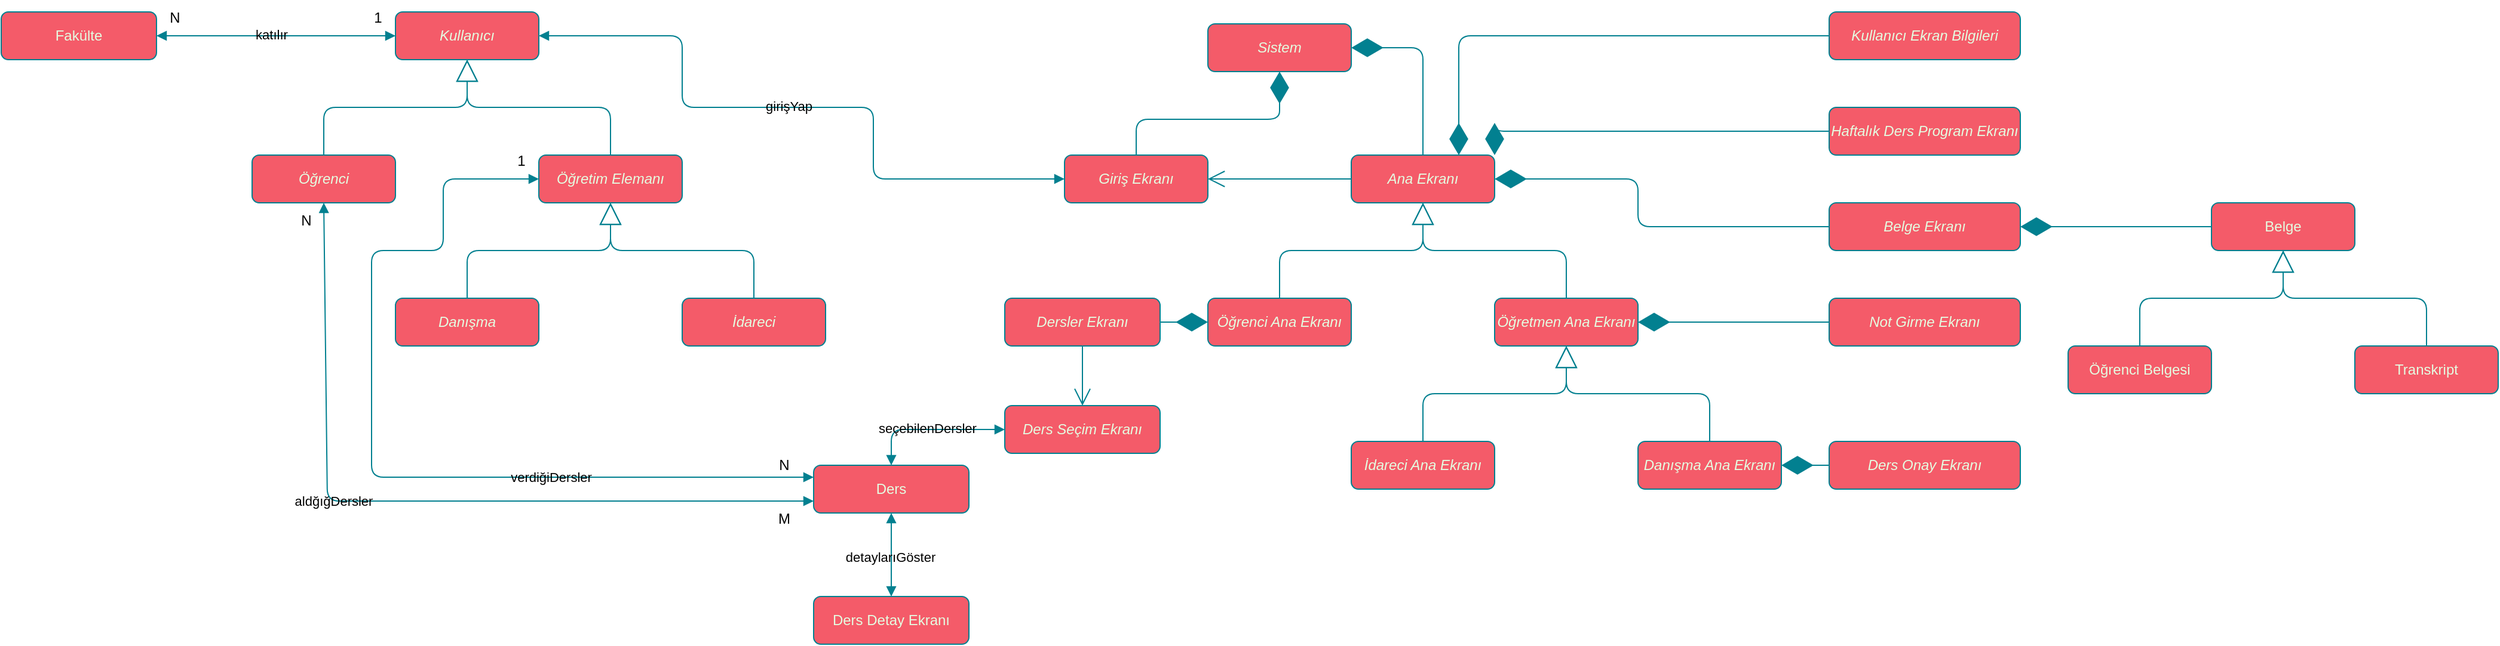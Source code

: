 <mxfile version="24.2.5" type="device">
  <diagram id="C5RBs43oDa-KdzZeNtuy" name="Page-1">
    <mxGraphModel dx="1034" dy="654" grid="1" gridSize="10" guides="1" tooltips="1" connect="1" arrows="1" fold="1" page="1" pageScale="1" pageWidth="2500" pageHeight="700" background="none" math="0" shadow="0">
      <root>
        <mxCell id="WIyWlLk6GJQsqaUBKTNV-0" />
        <mxCell id="WIyWlLk6GJQsqaUBKTNV-1" parent="WIyWlLk6GJQsqaUBKTNV-0" />
        <mxCell id="HRsbSEC_UIwpaZMOYt87-22" value="&lt;span style=&quot;font-style: italic; text-wrap: nowrap;&quot;&gt;Kullanıcı&lt;/span&gt;" style="html=1;whiteSpace=wrap;rounded=1;labelBackgroundColor=none;fillColor=#F45B69;strokeColor=#028090;fontColor=#E4FDE1;" parent="WIyWlLk6GJQsqaUBKTNV-1" vertex="1">
          <mxGeometry x="480" y="120" width="120" height="40" as="geometry" />
        </mxCell>
        <mxCell id="HRsbSEC_UIwpaZMOYt87-24" value="&lt;span style=&quot;font-style: italic; text-wrap: nowrap;&quot;&gt;Öğrenci&lt;/span&gt;" style="html=1;whiteSpace=wrap;rounded=1;labelBackgroundColor=none;fillColor=#F45B69;strokeColor=#028090;fontColor=#E4FDE1;" parent="WIyWlLk6GJQsqaUBKTNV-1" vertex="1">
          <mxGeometry x="360" y="240" width="120" height="40" as="geometry" />
        </mxCell>
        <mxCell id="HRsbSEC_UIwpaZMOYt87-25" value="&lt;span style=&quot;font-style: italic; text-wrap: nowrap;&quot;&gt;Öğretim Elemanı&lt;/span&gt;" style="html=1;whiteSpace=wrap;rounded=1;labelBackgroundColor=none;fillColor=#F45B69;strokeColor=#028090;fontColor=#E4FDE1;" parent="WIyWlLk6GJQsqaUBKTNV-1" vertex="1">
          <mxGeometry x="600" y="240" width="120" height="40" as="geometry" />
        </mxCell>
        <mxCell id="HRsbSEC_UIwpaZMOYt87-26" value="&lt;span style=&quot;font-style: italic; text-wrap: nowrap;&quot;&gt;Danışma&lt;/span&gt;" style="html=1;whiteSpace=wrap;rounded=1;labelBackgroundColor=none;fillColor=#F45B69;strokeColor=#028090;fontColor=#E4FDE1;" parent="WIyWlLk6GJQsqaUBKTNV-1" vertex="1">
          <mxGeometry x="480" y="360" width="120" height="40" as="geometry" />
        </mxCell>
        <mxCell id="HRsbSEC_UIwpaZMOYt87-27" value="&lt;i&gt;İdareci&lt;/i&gt;" style="html=1;whiteSpace=wrap;align=center;rounded=1;labelBackgroundColor=none;fillColor=#F45B69;strokeColor=#028090;fontColor=#E4FDE1;" parent="WIyWlLk6GJQsqaUBKTNV-1" vertex="1">
          <mxGeometry x="720" y="360" width="120" height="40" as="geometry" />
        </mxCell>
        <mxCell id="HRsbSEC_UIwpaZMOYt87-35" value="&lt;span style=&quot;font-style: italic; text-wrap: nowrap;&quot;&gt;Sistem&lt;/span&gt;" style="html=1;whiteSpace=wrap;rounded=1;labelBackgroundColor=none;fillColor=#F45B69;strokeColor=#028090;fontColor=#E4FDE1;" parent="WIyWlLk6GJQsqaUBKTNV-1" vertex="1">
          <mxGeometry x="1160" y="130" width="120" height="40" as="geometry" />
        </mxCell>
        <mxCell id="HRsbSEC_UIwpaZMOYt87-36" value="&lt;span style=&quot;text-wrap: nowrap;&quot;&gt;&lt;i&gt;Ana Ekranı&lt;/i&gt;&lt;/span&gt;" style="html=1;whiteSpace=wrap;rounded=1;labelBackgroundColor=none;fillColor=#F45B69;strokeColor=#028090;fontColor=#E4FDE1;" parent="WIyWlLk6GJQsqaUBKTNV-1" vertex="1">
          <mxGeometry x="1280" y="240" width="120" height="40" as="geometry" />
        </mxCell>
        <mxCell id="HRsbSEC_UIwpaZMOYt87-37" value="&lt;span style=&quot;font-style: italic; text-wrap: nowrap;&quot;&gt;Giriş Ekranı&lt;/span&gt;" style="html=1;whiteSpace=wrap;rounded=1;labelBackgroundColor=none;fillColor=#F45B69;strokeColor=#028090;fontColor=#E4FDE1;" parent="WIyWlLk6GJQsqaUBKTNV-1" vertex="1">
          <mxGeometry x="1040" y="240" width="120" height="40" as="geometry" />
        </mxCell>
        <mxCell id="HRsbSEC_UIwpaZMOYt87-39" value="" style="endArrow=diamondThin;endFill=1;endSize=24;html=1;rounded=1;exitX=0.5;exitY=0;exitDx=0;exitDy=0;entryX=1;entryY=0.5;entryDx=0;entryDy=0;labelBackgroundColor=none;strokeColor=#028090;fontColor=default;" parent="WIyWlLk6GJQsqaUBKTNV-1" source="HRsbSEC_UIwpaZMOYt87-36" target="HRsbSEC_UIwpaZMOYt87-35" edge="1">
          <mxGeometry width="160" relative="1" as="geometry">
            <mxPoint x="1320" y="190" as="sourcePoint" />
            <mxPoint x="1400" y="189.5" as="targetPoint" />
            <Array as="points">
              <mxPoint x="1340" y="190" />
              <mxPoint x="1340" y="150" />
            </Array>
          </mxGeometry>
        </mxCell>
        <mxCell id="HRsbSEC_UIwpaZMOYt87-47" value="&lt;span style=&quot;text-wrap: nowrap;&quot;&gt;&lt;i&gt;Öğrenci Ana Ekranı&lt;/i&gt;&lt;/span&gt;" style="html=1;whiteSpace=wrap;rounded=1;labelBackgroundColor=none;fillColor=#F45B69;strokeColor=#028090;fontColor=#E4FDE1;" parent="WIyWlLk6GJQsqaUBKTNV-1" vertex="1">
          <mxGeometry x="1160" y="360" width="120" height="40" as="geometry" />
        </mxCell>
        <mxCell id="HRsbSEC_UIwpaZMOYt87-48" value="&lt;span style=&quot;text-wrap: nowrap;&quot;&gt;&lt;i&gt;İdareci Ana Ekranı&lt;/i&gt;&lt;/span&gt;" style="html=1;whiteSpace=wrap;rounded=1;strokeColor=#028090;labelBackgroundColor=none;fillColor=#F45B69;fontColor=#E4FDE1;" parent="WIyWlLk6GJQsqaUBKTNV-1" vertex="1">
          <mxGeometry x="1280" y="480" width="120" height="40" as="geometry" />
        </mxCell>
        <mxCell id="HRsbSEC_UIwpaZMOYt87-49" value="&lt;span style=&quot;text-wrap: nowrap;&quot;&gt;&lt;i&gt;Danışma Ana Ekranı&lt;/i&gt;&lt;/span&gt;" style="html=1;whiteSpace=wrap;rounded=1;labelBackgroundColor=none;fillColor=#F45B69;strokeColor=#028090;fontColor=#E4FDE1;" parent="WIyWlLk6GJQsqaUBKTNV-1" vertex="1">
          <mxGeometry x="1520" y="480" width="120" height="40" as="geometry" />
        </mxCell>
        <mxCell id="HRsbSEC_UIwpaZMOYt87-50" value="&lt;span style=&quot;text-wrap: nowrap;&quot;&gt;&lt;i&gt;Öğretmen Ana Ekranı&lt;/i&gt;&lt;/span&gt;" style="html=1;whiteSpace=wrap;rounded=1;labelBackgroundColor=none;fillColor=#F45B69;strokeColor=#028090;fontColor=#E4FDE1;" parent="WIyWlLk6GJQsqaUBKTNV-1" vertex="1">
          <mxGeometry x="1400" y="360" width="120" height="40" as="geometry" />
        </mxCell>
        <mxCell id="HRsbSEC_UIwpaZMOYt87-58" value="" style="endArrow=diamondThin;endFill=1;endSize=24;html=1;rounded=1;entryX=0.5;entryY=1;entryDx=0;entryDy=0;labelBackgroundColor=none;strokeColor=#028090;fontColor=default;" parent="WIyWlLk6GJQsqaUBKTNV-1" edge="1">
          <mxGeometry width="160" relative="1" as="geometry">
            <mxPoint x="1100" y="240" as="sourcePoint" />
            <mxPoint x="1220" y="170" as="targetPoint" />
            <Array as="points">
              <mxPoint x="1100" y="210" />
              <mxPoint x="1220" y="210" />
            </Array>
          </mxGeometry>
        </mxCell>
        <mxCell id="HRsbSEC_UIwpaZMOYt87-59" value="&lt;span style=&quot;text-wrap: nowrap;&quot;&gt;&lt;i&gt;Dersler Ekranı&lt;/i&gt;&lt;/span&gt;" style="html=1;whiteSpace=wrap;rounded=1;labelBackgroundColor=none;fillColor=#F45B69;strokeColor=#028090;fontColor=#E4FDE1;" parent="WIyWlLk6GJQsqaUBKTNV-1" vertex="1">
          <mxGeometry x="990" y="360" width="130" height="40" as="geometry" />
        </mxCell>
        <mxCell id="HRsbSEC_UIwpaZMOYt87-60" value="&lt;span style=&quot;text-wrap: nowrap;&quot;&gt;&lt;i&gt;Belge Ekranı&lt;/i&gt;&lt;/span&gt;" style="html=1;whiteSpace=wrap;rounded=1;labelBackgroundColor=none;fillColor=#F45B69;strokeColor=#028090;fontColor=#E4FDE1;" parent="WIyWlLk6GJQsqaUBKTNV-1" vertex="1">
          <mxGeometry x="1680" y="280" width="160" height="40" as="geometry" />
        </mxCell>
        <mxCell id="HRsbSEC_UIwpaZMOYt87-61" value="&lt;span style=&quot;text-wrap: nowrap;&quot;&gt;&lt;i&gt;Haftalık Ders Program Ekranı&lt;/i&gt;&lt;/span&gt;" style="html=1;whiteSpace=wrap;rounded=1;labelBackgroundColor=none;fillColor=#F45B69;strokeColor=#028090;fontColor=#E4FDE1;" parent="WIyWlLk6GJQsqaUBKTNV-1" vertex="1">
          <mxGeometry x="1680" y="200" width="160" height="40" as="geometry" />
        </mxCell>
        <mxCell id="HRsbSEC_UIwpaZMOYt87-62" value="&lt;span style=&quot;text-wrap: nowrap;&quot;&gt;&lt;i&gt;Kullanıcı Ekran Bilgileri&lt;/i&gt;&lt;/span&gt;" style="html=1;whiteSpace=wrap;rounded=1;labelBackgroundColor=none;fillColor=#F45B69;strokeColor=#028090;fontColor=#E4FDE1;" parent="WIyWlLk6GJQsqaUBKTNV-1" vertex="1">
          <mxGeometry x="1680" y="120" width="160" height="40" as="geometry" />
        </mxCell>
        <mxCell id="HRsbSEC_UIwpaZMOYt87-63" value="&lt;span style=&quot;text-wrap: nowrap;&quot;&gt;&lt;i&gt;Ders Onay Ekranı&lt;/i&gt;&lt;/span&gt;" style="html=1;whiteSpace=wrap;rounded=1;labelBackgroundColor=none;fillColor=#F45B69;strokeColor=#028090;fontColor=#E4FDE1;" parent="WIyWlLk6GJQsqaUBKTNV-1" vertex="1">
          <mxGeometry x="1680" y="480" width="160" height="40" as="geometry" />
        </mxCell>
        <mxCell id="HRsbSEC_UIwpaZMOYt87-67" value="" style="endArrow=diamondThin;endFill=1;endSize=24;html=1;rounded=1;entryX=0;entryY=0.5;entryDx=0;entryDy=0;exitX=1;exitY=0.5;exitDx=0;exitDy=0;labelBackgroundColor=none;strokeColor=#028090;fontColor=default;" parent="WIyWlLk6GJQsqaUBKTNV-1" source="HRsbSEC_UIwpaZMOYt87-59" target="HRsbSEC_UIwpaZMOYt87-47" edge="1">
          <mxGeometry width="160" relative="1" as="geometry">
            <mxPoint x="1040" y="370" as="sourcePoint" />
            <mxPoint x="1200" y="470" as="targetPoint" />
            <Array as="points" />
          </mxGeometry>
        </mxCell>
        <mxCell id="HRsbSEC_UIwpaZMOYt87-68" value="" style="endArrow=diamondThin;endFill=1;endSize=24;html=1;rounded=1;exitX=0;exitY=0.5;exitDx=0;exitDy=0;entryX=0.75;entryY=0;entryDx=0;entryDy=0;fillColor=#F45B69;strokeColor=#028090;labelBackgroundColor=none;fontColor=default;" parent="WIyWlLk6GJQsqaUBKTNV-1" source="HRsbSEC_UIwpaZMOYt87-62" target="HRsbSEC_UIwpaZMOYt87-36" edge="1">
          <mxGeometry width="160" relative="1" as="geometry">
            <mxPoint x="1420" y="190" as="sourcePoint" />
            <mxPoint x="1580" y="190" as="targetPoint" />
            <Array as="points">
              <mxPoint x="1370" y="140" />
            </Array>
          </mxGeometry>
        </mxCell>
        <mxCell id="HRsbSEC_UIwpaZMOYt87-69" value="" style="endArrow=diamondThin;endFill=1;endSize=24;html=1;rounded=1;exitX=0;exitY=0.5;exitDx=0;exitDy=0;entryX=1;entryY=0;entryDx=0;entryDy=0;fillColor=#F45B69;strokeColor=#028090;labelBackgroundColor=none;fontColor=default;" parent="WIyWlLk6GJQsqaUBKTNV-1" source="HRsbSEC_UIwpaZMOYt87-61" target="HRsbSEC_UIwpaZMOYt87-36" edge="1">
          <mxGeometry width="160" relative="1" as="geometry">
            <mxPoint x="1480" y="250" as="sourcePoint" />
            <mxPoint x="1640" y="250" as="targetPoint" />
            <Array as="points">
              <mxPoint x="1400" y="220" />
            </Array>
          </mxGeometry>
        </mxCell>
        <mxCell id="HRsbSEC_UIwpaZMOYt87-70" value="" style="endArrow=diamondThin;endFill=1;endSize=24;html=1;rounded=1;exitX=0;exitY=0.5;exitDx=0;exitDy=0;entryX=1;entryY=0.5;entryDx=0;entryDy=0;fillColor=#F45B69;strokeColor=#028090;labelBackgroundColor=none;fontColor=default;" parent="WIyWlLk6GJQsqaUBKTNV-1" source="HRsbSEC_UIwpaZMOYt87-60" target="HRsbSEC_UIwpaZMOYt87-36" edge="1">
          <mxGeometry width="160" relative="1" as="geometry">
            <mxPoint x="1480" y="269.5" as="sourcePoint" />
            <mxPoint x="1640" y="269.5" as="targetPoint" />
            <Array as="points">
              <mxPoint x="1520" y="300" />
              <mxPoint x="1520" y="260" />
            </Array>
          </mxGeometry>
        </mxCell>
        <mxCell id="HRsbSEC_UIwpaZMOYt87-71" value="&lt;span style=&quot;text-wrap: nowrap;&quot;&gt;&lt;i&gt;Ders Seçim Ekranı&lt;/i&gt;&lt;/span&gt;" style="html=1;whiteSpace=wrap;rounded=1;labelBackgroundColor=none;fillColor=#F45B69;strokeColor=#028090;fontColor=#E4FDE1;" parent="WIyWlLk6GJQsqaUBKTNV-1" vertex="1">
          <mxGeometry x="990" y="450" width="130" height="40" as="geometry" />
        </mxCell>
        <mxCell id="HRsbSEC_UIwpaZMOYt87-73" value="Fakülte" style="html=1;whiteSpace=wrap;rounded=1;labelBackgroundColor=none;fillColor=#F45B69;strokeColor=#028090;fontColor=#E4FDE1;" parent="WIyWlLk6GJQsqaUBKTNV-1" vertex="1">
          <mxGeometry x="150" y="120" width="130" height="40" as="geometry" />
        </mxCell>
        <mxCell id="HRsbSEC_UIwpaZMOYt87-88" value="" style="endArrow=diamondThin;endFill=1;endSize=24;html=1;rounded=1;exitX=0;exitY=0.5;exitDx=0;exitDy=0;entryX=1;entryY=0.5;entryDx=0;entryDy=0;labelBackgroundColor=none;strokeColor=#028090;fontColor=default;" parent="WIyWlLk6GJQsqaUBKTNV-1" source="HRsbSEC_UIwpaZMOYt87-63" target="HRsbSEC_UIwpaZMOYt87-49" edge="1">
          <mxGeometry width="160" relative="1" as="geometry">
            <mxPoint x="1640" y="590" as="sourcePoint" />
            <mxPoint x="1800" y="590" as="targetPoint" />
          </mxGeometry>
        </mxCell>
        <mxCell id="HRsbSEC_UIwpaZMOYt87-89" value="Ders" style="html=1;whiteSpace=wrap;rounded=1;labelBackgroundColor=none;fillColor=#F45B69;strokeColor=#028090;fontColor=#E4FDE1;" parent="WIyWlLk6GJQsqaUBKTNV-1" vertex="1">
          <mxGeometry x="830" y="500" width="130" height="40" as="geometry" />
        </mxCell>
        <mxCell id="HRsbSEC_UIwpaZMOYt87-106" value="" style="endArrow=open;endFill=1;endSize=12;html=1;rounded=1;exitX=0;exitY=0.5;exitDx=0;exitDy=0;entryX=1;entryY=0.5;entryDx=0;entryDy=0;labelBackgroundColor=none;strokeColor=#028090;fontColor=default;" parent="WIyWlLk6GJQsqaUBKTNV-1" source="HRsbSEC_UIwpaZMOYt87-36" target="HRsbSEC_UIwpaZMOYt87-37" edge="1">
          <mxGeometry width="160" relative="1" as="geometry">
            <mxPoint x="1160" y="300" as="sourcePoint" />
            <mxPoint x="1320" y="300" as="targetPoint" />
          </mxGeometry>
        </mxCell>
        <mxCell id="HRsbSEC_UIwpaZMOYt87-111" value="1" style="text;html=1;align=center;verticalAlign=middle;resizable=0;points=[];autosize=1;strokeColor=none;fillColor=none;labelBackgroundColor=none;fontColor=#000000;" parent="WIyWlLk6GJQsqaUBKTNV-1" vertex="1">
          <mxGeometry x="570" y="230" width="30" height="30" as="geometry" />
        </mxCell>
        <mxCell id="HRsbSEC_UIwpaZMOYt87-113" value="N" style="text;html=1;align=center;verticalAlign=middle;resizable=0;points=[];autosize=1;strokeColor=none;fillColor=none;labelBackgroundColor=none;fontColor=#000000;" parent="WIyWlLk6GJQsqaUBKTNV-1" vertex="1">
          <mxGeometry x="790" y="485" width="30" height="30" as="geometry" />
        </mxCell>
        <mxCell id="HRsbSEC_UIwpaZMOYt87-116" value="1" style="text;html=1;align=center;verticalAlign=middle;resizable=0;points=[];autosize=1;strokeColor=none;fillColor=none;labelBackgroundColor=none;fontColor=#000000;" parent="WIyWlLk6GJQsqaUBKTNV-1" vertex="1">
          <mxGeometry x="450" y="110" width="30" height="30" as="geometry" />
        </mxCell>
        <mxCell id="HRsbSEC_UIwpaZMOYt87-117" value="N" style="text;html=1;align=center;verticalAlign=middle;resizable=0;points=[];autosize=1;strokeColor=none;fillColor=none;labelBackgroundColor=none;fontColor=#000000;" parent="WIyWlLk6GJQsqaUBKTNV-1" vertex="1">
          <mxGeometry x="280" y="110" width="30" height="30" as="geometry" />
        </mxCell>
        <mxCell id="HRsbSEC_UIwpaZMOYt87-118" value="" style="endArrow=block;endSize=16;endFill=0;html=1;rounded=1;exitX=0.5;exitY=0;exitDx=0;exitDy=0;entryX=0.5;entryY=1;entryDx=0;entryDy=0;labelBackgroundColor=none;strokeColor=#028090;fontColor=default;" parent="WIyWlLk6GJQsqaUBKTNV-1" source="HRsbSEC_UIwpaZMOYt87-24" target="HRsbSEC_UIwpaZMOYt87-22" edge="1">
          <mxGeometry width="160" relative="1" as="geometry">
            <mxPoint x="390" y="230" as="sourcePoint" />
            <mxPoint x="510" y="160" as="targetPoint" />
            <Array as="points">
              <mxPoint x="420" y="200" />
              <mxPoint x="540" y="200" />
            </Array>
            <mxPoint as="offset" />
          </mxGeometry>
        </mxCell>
        <mxCell id="HRsbSEC_UIwpaZMOYt87-119" value="" style="endArrow=block;endSize=16;endFill=0;html=1;rounded=1;exitX=0.5;exitY=0;exitDx=0;exitDy=0;entryX=0.5;entryY=1;entryDx=0;entryDy=0;labelBackgroundColor=none;strokeColor=#028090;fontColor=default;" parent="WIyWlLk6GJQsqaUBKTNV-1" source="HRsbSEC_UIwpaZMOYt87-25" target="HRsbSEC_UIwpaZMOYt87-22" edge="1">
          <mxGeometry width="160" relative="1" as="geometry">
            <mxPoint x="430" y="260" as="sourcePoint" />
            <mxPoint x="600" y="210" as="targetPoint" />
            <Array as="points">
              <mxPoint x="660" y="200" />
              <mxPoint x="540" y="200" />
            </Array>
            <mxPoint as="offset" />
          </mxGeometry>
        </mxCell>
        <mxCell id="HRsbSEC_UIwpaZMOYt87-120" value="" style="endArrow=block;endSize=16;endFill=0;html=1;rounded=1;labelBackgroundColor=none;strokeColor=#028090;fontColor=default;" parent="WIyWlLk6GJQsqaUBKTNV-1" edge="1">
          <mxGeometry width="160" relative="1" as="geometry">
            <mxPoint x="540" y="360" as="sourcePoint" />
            <mxPoint x="660" y="280" as="targetPoint" />
            <Array as="points">
              <mxPoint x="540" y="320" />
              <mxPoint x="660" y="320" />
            </Array>
            <mxPoint as="offset" />
          </mxGeometry>
        </mxCell>
        <mxCell id="HRsbSEC_UIwpaZMOYt87-121" value="" style="endArrow=block;endSize=16;endFill=0;html=1;rounded=1;entryX=0.5;entryY=1;entryDx=0;entryDy=0;labelBackgroundColor=none;strokeColor=#028090;fontColor=default;" parent="WIyWlLk6GJQsqaUBKTNV-1" target="HRsbSEC_UIwpaZMOYt87-25" edge="1">
          <mxGeometry width="160" relative="1" as="geometry">
            <mxPoint x="780" y="360" as="sourcePoint" />
            <mxPoint x="660" y="290" as="targetPoint" />
            <Array as="points">
              <mxPoint x="780" y="320" />
              <mxPoint x="660" y="320" />
            </Array>
            <mxPoint as="offset" />
          </mxGeometry>
        </mxCell>
        <mxCell id="HRsbSEC_UIwpaZMOYt87-123" value="" style="endArrow=block;endSize=16;endFill=0;html=1;rounded=1;fillColor=#F45B69;strokeColor=#028090;labelBackgroundColor=none;fontColor=default;" parent="WIyWlLk6GJQsqaUBKTNV-1" edge="1">
          <mxGeometry width="160" relative="1" as="geometry">
            <mxPoint x="1220" y="360" as="sourcePoint" />
            <mxPoint x="1340" y="280" as="targetPoint" />
            <Array as="points">
              <mxPoint x="1220" y="320" />
              <mxPoint x="1340" y="320" />
            </Array>
            <mxPoint as="offset" />
          </mxGeometry>
        </mxCell>
        <mxCell id="HRsbSEC_UIwpaZMOYt87-124" value="" style="endArrow=block;endSize=16;endFill=0;html=1;rounded=1;entryX=0.5;entryY=1;entryDx=0;entryDy=0;fillColor=#F45B69;strokeColor=#028090;labelBackgroundColor=none;fontColor=default;" parent="WIyWlLk6GJQsqaUBKTNV-1" target="HRsbSEC_UIwpaZMOYt87-36" edge="1">
          <mxGeometry width="160" relative="1" as="geometry">
            <mxPoint x="1460" y="360" as="sourcePoint" />
            <mxPoint x="1340" y="290" as="targetPoint" />
            <Array as="points">
              <mxPoint x="1460" y="320" />
              <mxPoint x="1340" y="320" />
            </Array>
            <mxPoint as="offset" />
          </mxGeometry>
        </mxCell>
        <mxCell id="HRsbSEC_UIwpaZMOYt87-133" value="M" style="text;html=1;align=center;verticalAlign=middle;resizable=0;points=[];autosize=1;strokeColor=none;fillColor=none;labelBackgroundColor=none;fontColor=#000000;" parent="WIyWlLk6GJQsqaUBKTNV-1" vertex="1">
          <mxGeometry x="790" y="530" width="30" height="30" as="geometry" />
        </mxCell>
        <mxCell id="HRsbSEC_UIwpaZMOYt87-135" value="" style="endArrow=open;endFill=1;endSize=12;html=1;rounded=1;exitX=0.5;exitY=1;exitDx=0;exitDy=0;entryX=0.5;entryY=0;entryDx=0;entryDy=0;labelBackgroundColor=none;strokeColor=#028090;fontColor=default;" parent="WIyWlLk6GJQsqaUBKTNV-1" source="HRsbSEC_UIwpaZMOYt87-59" target="HRsbSEC_UIwpaZMOYt87-71" edge="1">
          <mxGeometry width="160" relative="1" as="geometry">
            <mxPoint x="1020" y="380" as="sourcePoint" />
            <mxPoint x="1180" y="380" as="targetPoint" />
          </mxGeometry>
        </mxCell>
        <mxCell id="HRsbSEC_UIwpaZMOYt87-137" value="Ders Detay Ekranı" style="html=1;whiteSpace=wrap;rounded=1;labelBackgroundColor=none;fillColor=#F45B69;strokeColor=#028090;fontColor=#E4FDE1;" parent="WIyWlLk6GJQsqaUBKTNV-1" vertex="1">
          <mxGeometry x="830" y="610" width="130" height="40" as="geometry" />
        </mxCell>
        <mxCell id="HRsbSEC_UIwpaZMOYt87-139" value="" style="endArrow=block;startArrow=block;endFill=1;startFill=1;html=1;rounded=1;exitX=0.5;exitY=1;exitDx=0;exitDy=0;entryX=0.5;entryY=0;entryDx=0;entryDy=0;labelBackgroundColor=none;strokeColor=#028090;fontColor=default;" parent="WIyWlLk6GJQsqaUBKTNV-1" source="HRsbSEC_UIwpaZMOYt87-89" target="HRsbSEC_UIwpaZMOYt87-137" edge="1">
          <mxGeometry width="160" relative="1" as="geometry">
            <mxPoint x="830" y="580" as="sourcePoint" />
            <mxPoint x="990" y="580" as="targetPoint" />
          </mxGeometry>
        </mxCell>
        <mxCell id="HRsbSEC_UIwpaZMOYt87-148" value="detaylarıGöster" style="edgeLabel;html=1;align=center;verticalAlign=middle;resizable=0;points=[];rounded=1;labelBackgroundColor=none;fontColor=#000000;" parent="HRsbSEC_UIwpaZMOYt87-139" vertex="1" connectable="0">
          <mxGeometry x="0.04" y="-1" relative="1" as="geometry">
            <mxPoint as="offset" />
          </mxGeometry>
        </mxCell>
        <mxCell id="HRsbSEC_UIwpaZMOYt87-145" value="&lt;span style=&quot;text-wrap: nowrap;&quot;&gt;&lt;i&gt;Not Girme Ekranı&lt;/i&gt;&lt;/span&gt;" style="html=1;whiteSpace=wrap;rounded=1;labelBackgroundColor=none;fillColor=#F45B69;strokeColor=#028090;fontColor=#E4FDE1;" parent="WIyWlLk6GJQsqaUBKTNV-1" vertex="1">
          <mxGeometry x="1680" y="360" width="160" height="40" as="geometry" />
        </mxCell>
        <mxCell id="HRsbSEC_UIwpaZMOYt87-146" value="" style="endArrow=diamondThin;endFill=1;endSize=24;html=1;rounded=1;exitX=0;exitY=0.5;exitDx=0;exitDy=0;entryX=1;entryY=0.5;entryDx=0;entryDy=0;fillColor=#F45B69;strokeColor=#028090;labelBackgroundColor=none;fontColor=default;" parent="WIyWlLk6GJQsqaUBKTNV-1" source="HRsbSEC_UIwpaZMOYt87-145" target="HRsbSEC_UIwpaZMOYt87-50" edge="1">
          <mxGeometry width="160" relative="1" as="geometry">
            <mxPoint x="1840" y="360" as="sourcePoint" />
            <mxPoint x="1560" y="390" as="targetPoint" />
            <Array as="points" />
          </mxGeometry>
        </mxCell>
        <mxCell id="HRsbSEC_UIwpaZMOYt87-149" value="Belge" style="whiteSpace=wrap;html=1;rounded=1;labelBackgroundColor=none;fillColor=#F45B69;strokeColor=#028090;fontColor=#E4FDE1;" parent="WIyWlLk6GJQsqaUBKTNV-1" vertex="1">
          <mxGeometry x="2000" y="280" width="120" height="40" as="geometry" />
        </mxCell>
        <mxCell id="HRsbSEC_UIwpaZMOYt87-150" value="" style="endArrow=diamondThin;endFill=1;endSize=24;html=1;rounded=1;exitX=0;exitY=0.5;exitDx=0;exitDy=0;entryX=1;entryY=0.5;entryDx=0;entryDy=0;labelBackgroundColor=none;strokeColor=#028090;fontColor=default;" parent="WIyWlLk6GJQsqaUBKTNV-1" source="HRsbSEC_UIwpaZMOYt87-149" target="HRsbSEC_UIwpaZMOYt87-60" edge="1">
          <mxGeometry width="160" relative="1" as="geometry">
            <mxPoint x="2150" y="365" as="sourcePoint" />
            <mxPoint x="1870" y="335" as="targetPoint" />
            <Array as="points">
              <mxPoint x="1910" y="300" />
            </Array>
          </mxGeometry>
        </mxCell>
        <mxCell id="HRsbSEC_UIwpaZMOYt87-151" value="Transkript" style="whiteSpace=wrap;html=1;rounded=1;labelBackgroundColor=none;fillColor=#F45B69;strokeColor=#028090;fontColor=#E4FDE1;" parent="WIyWlLk6GJQsqaUBKTNV-1" vertex="1">
          <mxGeometry x="2120" y="400" width="120" height="40" as="geometry" />
        </mxCell>
        <mxCell id="HRsbSEC_UIwpaZMOYt87-157" value="Öğrenci Belgesi" style="whiteSpace=wrap;html=1;rounded=1;labelBackgroundColor=none;fillColor=#F45B69;strokeColor=#028090;fontColor=#E4FDE1;" parent="WIyWlLk6GJQsqaUBKTNV-1" vertex="1">
          <mxGeometry x="1880" y="400" width="120" height="40" as="geometry" />
        </mxCell>
        <mxCell id="HRsbSEC_UIwpaZMOYt87-158" value="" style="endArrow=block;endSize=16;endFill=0;html=1;rounded=1;exitX=0.5;exitY=0;exitDx=0;exitDy=0;entryX=0.5;entryY=1;entryDx=0;entryDy=0;labelBackgroundColor=none;strokeColor=#028090;fontColor=default;" parent="WIyWlLk6GJQsqaUBKTNV-1" source="HRsbSEC_UIwpaZMOYt87-157" target="HRsbSEC_UIwpaZMOYt87-149" edge="1">
          <mxGeometry width="160" relative="1" as="geometry">
            <mxPoint x="1940" y="455" as="sourcePoint" />
            <mxPoint x="2060" y="365" as="targetPoint" />
            <Array as="points">
              <mxPoint x="1940" y="360" />
              <mxPoint x="2000" y="360" />
              <mxPoint x="2060" y="360" />
            </Array>
            <mxPoint as="offset" />
          </mxGeometry>
        </mxCell>
        <mxCell id="HRsbSEC_UIwpaZMOYt87-159" value="" style="endArrow=block;endSize=16;endFill=0;html=1;rounded=1;exitX=0.5;exitY=0;exitDx=0;exitDy=0;entryX=0.5;entryY=1;entryDx=0;entryDy=0;labelBackgroundColor=none;strokeColor=#028090;fontColor=default;" parent="WIyWlLk6GJQsqaUBKTNV-1" target="HRsbSEC_UIwpaZMOYt87-149" edge="1">
          <mxGeometry width="160" relative="1" as="geometry">
            <mxPoint x="2180" y="400" as="sourcePoint" />
            <mxPoint x="2300" y="310" as="targetPoint" />
            <Array as="points">
              <mxPoint x="2180" y="360" />
              <mxPoint x="2060" y="360" />
            </Array>
            <mxPoint as="offset" />
          </mxGeometry>
        </mxCell>
        <mxCell id="HRsbSEC_UIwpaZMOYt87-161" value="" style="endArrow=block;startArrow=block;endFill=1;startFill=1;html=1;rounded=1;entryX=0;entryY=0.75;entryDx=0;entryDy=0;labelBackgroundColor=none;strokeColor=#028090;fontColor=default;exitX=0.5;exitY=1;exitDx=0;exitDy=0;" parent="WIyWlLk6GJQsqaUBKTNV-1" source="HRsbSEC_UIwpaZMOYt87-24" target="HRsbSEC_UIwpaZMOYt87-89" edge="1">
          <mxGeometry width="160" relative="1" as="geometry">
            <mxPoint x="423.21" y="276.61" as="sourcePoint" />
            <mxPoint x="480" y="610" as="targetPoint" />
            <Array as="points">
              <mxPoint x="423" y="530" />
            </Array>
          </mxGeometry>
        </mxCell>
        <mxCell id="HRsbSEC_UIwpaZMOYt87-162" value="aldğığDersler" style="edgeLabel;html=1;align=center;verticalAlign=middle;resizable=0;points=[];rounded=1;labelBackgroundColor=none;fontColor=#000000;" parent="HRsbSEC_UIwpaZMOYt87-161" vertex="1" connectable="0">
          <mxGeometry x="0.04" y="-1" relative="1" as="geometry">
            <mxPoint x="-87" y="-1" as="offset" />
          </mxGeometry>
        </mxCell>
        <mxCell id="HRsbSEC_UIwpaZMOYt87-163" value="" style="endArrow=block;startArrow=block;endFill=1;startFill=1;html=1;rounded=1;exitX=0;exitY=0.25;exitDx=0;exitDy=0;entryX=0;entryY=0.5;entryDx=0;entryDy=0;labelBackgroundColor=none;strokeColor=#028090;fontColor=default;" parent="WIyWlLk6GJQsqaUBKTNV-1" source="HRsbSEC_UIwpaZMOYt87-89" target="HRsbSEC_UIwpaZMOYt87-25" edge="1">
          <mxGeometry width="160" relative="1" as="geometry">
            <mxPoint x="915" y="560" as="sourcePoint" />
            <mxPoint x="915" y="630" as="targetPoint" />
            <Array as="points">
              <mxPoint x="460" y="510" />
              <mxPoint x="460" y="320" />
              <mxPoint x="520" y="320" />
              <mxPoint x="520" y="260" />
            </Array>
          </mxGeometry>
        </mxCell>
        <mxCell id="HRsbSEC_UIwpaZMOYt87-164" value="verdiğiDersler" style="edgeLabel;html=1;align=center;verticalAlign=middle;resizable=0;points=[];rounded=1;labelBackgroundColor=none;fontColor=#000000;" parent="HRsbSEC_UIwpaZMOYt87-163" vertex="1" connectable="0">
          <mxGeometry x="0.04" y="-1" relative="1" as="geometry">
            <mxPoint x="149" y="25" as="offset" />
          </mxGeometry>
        </mxCell>
        <mxCell id="HRsbSEC_UIwpaZMOYt87-165" value="" style="endArrow=block;startArrow=block;endFill=1;startFill=1;html=1;rounded=1;exitX=0;exitY=0.5;exitDx=0;exitDy=0;labelBackgroundColor=none;strokeColor=#028090;fontColor=default;entryX=0.5;entryY=0;entryDx=0;entryDy=0;" parent="WIyWlLk6GJQsqaUBKTNV-1" source="HRsbSEC_UIwpaZMOYt87-71" target="HRsbSEC_UIwpaZMOYt87-89" edge="1">
          <mxGeometry width="160" relative="1" as="geometry">
            <mxPoint x="894.5" y="430" as="sourcePoint" />
            <mxPoint x="894.5" y="500" as="targetPoint" />
            <Array as="points">
              <mxPoint x="895" y="470" />
            </Array>
          </mxGeometry>
        </mxCell>
        <mxCell id="HRsbSEC_UIwpaZMOYt87-166" value="seçebilenDersler" style="edgeLabel;html=1;align=center;verticalAlign=middle;resizable=0;points=[];rounded=1;labelBackgroundColor=none;fontColor=#000000;" parent="HRsbSEC_UIwpaZMOYt87-165" vertex="1" connectable="0">
          <mxGeometry x="0.04" y="-1" relative="1" as="geometry">
            <mxPoint as="offset" />
          </mxGeometry>
        </mxCell>
        <mxCell id="HRsbSEC_UIwpaZMOYt87-167" value="" style="endArrow=block;startArrow=block;endFill=1;startFill=1;html=1;rounded=1;exitX=0;exitY=0.5;exitDx=0;exitDy=0;labelBackgroundColor=none;strokeColor=#028090;fontColor=default;" parent="WIyWlLk6GJQsqaUBKTNV-1" source="HRsbSEC_UIwpaZMOYt87-22" edge="1">
          <mxGeometry width="160" relative="1" as="geometry">
            <mxPoint x="370" y="80" as="sourcePoint" />
            <mxPoint x="280" y="140" as="targetPoint" />
          </mxGeometry>
        </mxCell>
        <mxCell id="HRsbSEC_UIwpaZMOYt87-168" value="katılır" style="edgeLabel;html=1;align=center;verticalAlign=middle;resizable=0;points=[];rounded=1;labelBackgroundColor=none;fontColor=#000000;" parent="HRsbSEC_UIwpaZMOYt87-167" vertex="1" connectable="0">
          <mxGeometry x="0.04" y="-1" relative="1" as="geometry">
            <mxPoint as="offset" />
          </mxGeometry>
        </mxCell>
        <mxCell id="HRsbSEC_UIwpaZMOYt87-171" value="" style="endArrow=block;startArrow=block;endFill=1;startFill=1;html=1;rounded=1;exitX=0;exitY=0.5;exitDx=0;exitDy=0;labelBackgroundColor=none;strokeColor=#028090;fontColor=default;entryX=1;entryY=0.5;entryDx=0;entryDy=0;" parent="WIyWlLk6GJQsqaUBKTNV-1" source="HRsbSEC_UIwpaZMOYt87-37" target="HRsbSEC_UIwpaZMOYt87-22" edge="1">
          <mxGeometry width="160" relative="1" as="geometry">
            <mxPoint x="870" y="140" as="sourcePoint" />
            <mxPoint x="670" y="140" as="targetPoint" />
            <Array as="points">
              <mxPoint x="880" y="260" />
              <mxPoint x="880" y="200" />
              <mxPoint x="720" y="200" />
              <mxPoint x="720" y="140" />
            </Array>
          </mxGeometry>
        </mxCell>
        <mxCell id="HRsbSEC_UIwpaZMOYt87-172" value="girişYap" style="edgeLabel;html=1;align=center;verticalAlign=middle;resizable=0;points=[];rounded=1;labelBackgroundColor=none;fontColor=#000000;" parent="HRsbSEC_UIwpaZMOYt87-171" vertex="1" connectable="0">
          <mxGeometry x="0.04" y="-1" relative="1" as="geometry">
            <mxPoint as="offset" />
          </mxGeometry>
        </mxCell>
        <mxCell id="HRsbSEC_UIwpaZMOYt87-173" value="N" style="text;html=1;align=center;verticalAlign=middle;resizable=0;points=[];autosize=1;strokeColor=none;fillColor=none;labelBackgroundColor=none;fontColor=#000000;" parent="WIyWlLk6GJQsqaUBKTNV-1" vertex="1">
          <mxGeometry x="390" y="280" width="30" height="30" as="geometry" />
        </mxCell>
        <mxCell id="S6y_KCnDZLDPWBw1cH6A-22" value="" style="endArrow=block;endSize=16;endFill=0;html=1;rounded=1;fillColor=#F45B69;strokeColor=#028090;labelBackgroundColor=none;fontColor=default;" parent="WIyWlLk6GJQsqaUBKTNV-1" edge="1">
          <mxGeometry width="160" relative="1" as="geometry">
            <mxPoint x="1340" y="480" as="sourcePoint" />
            <mxPoint x="1460" y="400" as="targetPoint" />
            <Array as="points">
              <mxPoint x="1340" y="440" />
              <mxPoint x="1460" y="440" />
            </Array>
            <mxPoint as="offset" />
          </mxGeometry>
        </mxCell>
        <mxCell id="S6y_KCnDZLDPWBw1cH6A-23" value="" style="endArrow=block;endSize=16;endFill=0;html=1;rounded=1;entryX=0.5;entryY=1;entryDx=0;entryDy=0;fillColor=#F45B69;strokeColor=#028090;labelBackgroundColor=none;fontColor=default;" parent="WIyWlLk6GJQsqaUBKTNV-1" edge="1">
          <mxGeometry width="160" relative="1" as="geometry">
            <mxPoint x="1580" y="480" as="sourcePoint" />
            <mxPoint x="1460" y="400" as="targetPoint" />
            <Array as="points">
              <mxPoint x="1580" y="440" />
              <mxPoint x="1460" y="440" />
            </Array>
            <mxPoint as="offset" />
          </mxGeometry>
        </mxCell>
      </root>
    </mxGraphModel>
  </diagram>
</mxfile>
